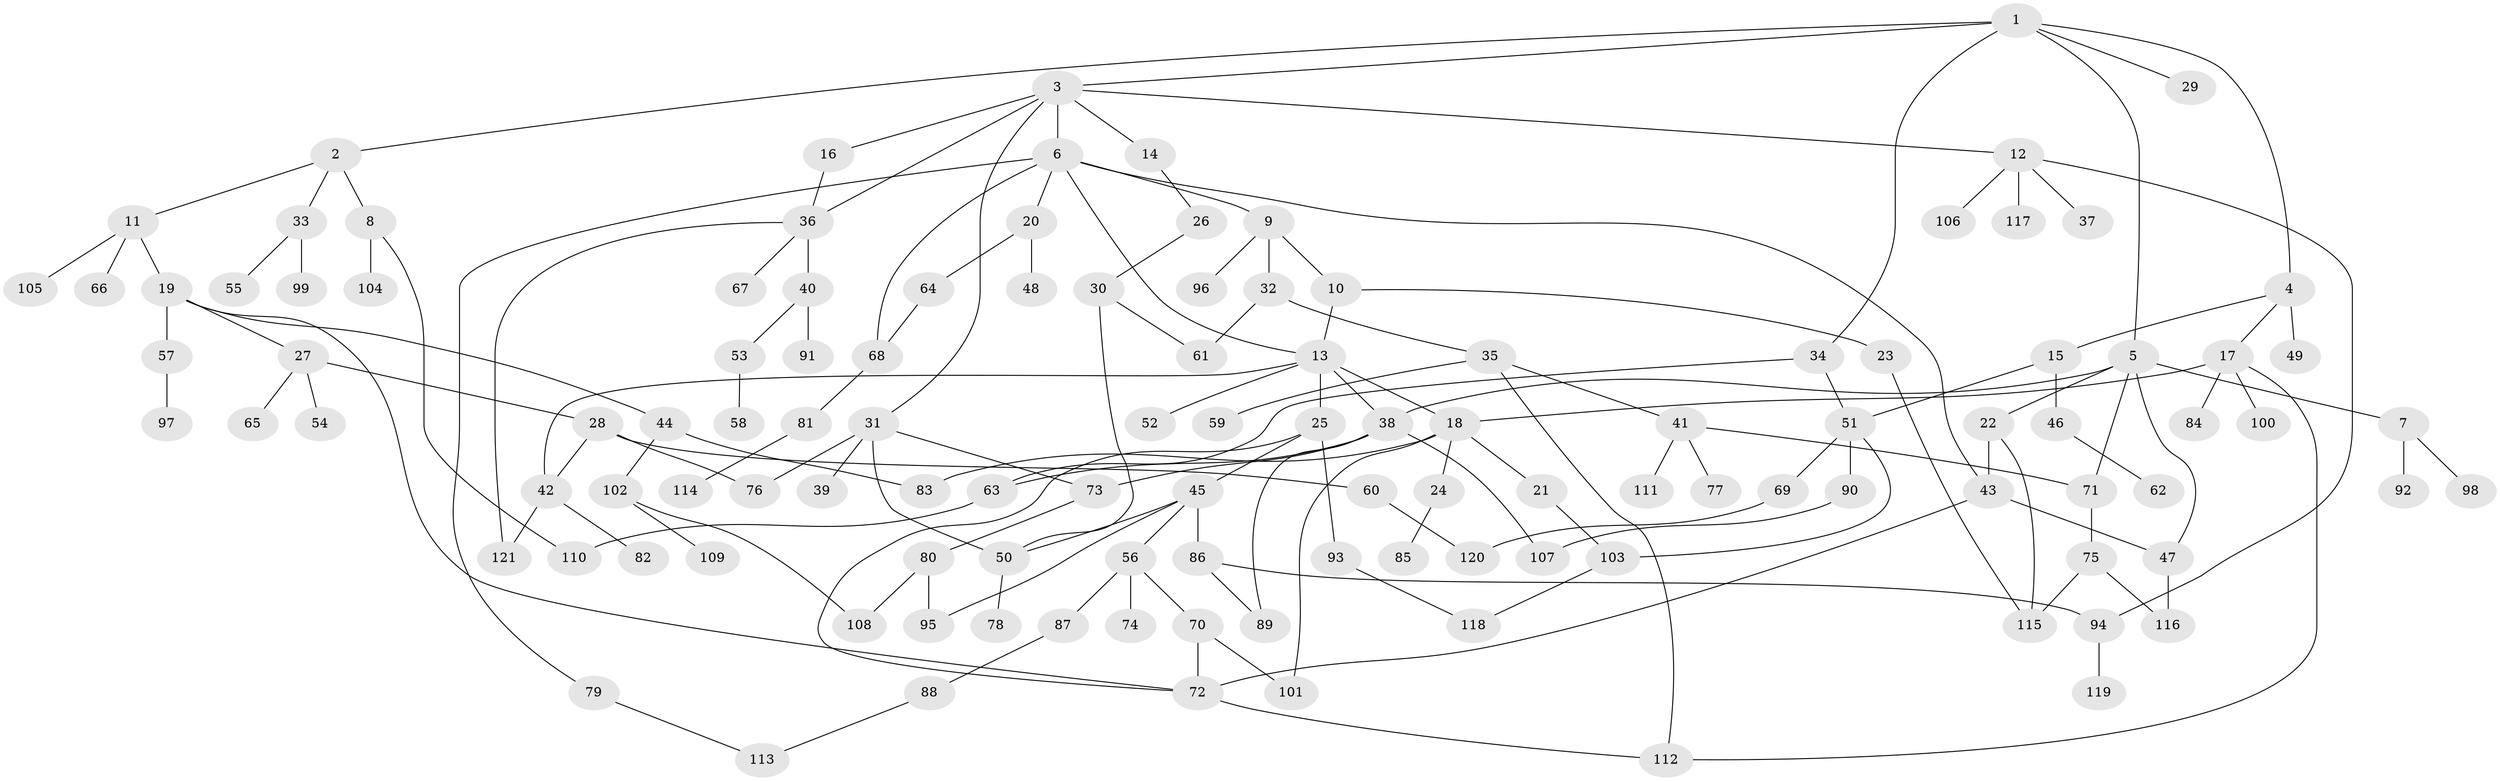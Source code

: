 // Generated by graph-tools (version 1.1) at 2025/49/03/09/25 03:49:20]
// undirected, 121 vertices, 157 edges
graph export_dot {
graph [start="1"]
  node [color=gray90,style=filled];
  1;
  2;
  3;
  4;
  5;
  6;
  7;
  8;
  9;
  10;
  11;
  12;
  13;
  14;
  15;
  16;
  17;
  18;
  19;
  20;
  21;
  22;
  23;
  24;
  25;
  26;
  27;
  28;
  29;
  30;
  31;
  32;
  33;
  34;
  35;
  36;
  37;
  38;
  39;
  40;
  41;
  42;
  43;
  44;
  45;
  46;
  47;
  48;
  49;
  50;
  51;
  52;
  53;
  54;
  55;
  56;
  57;
  58;
  59;
  60;
  61;
  62;
  63;
  64;
  65;
  66;
  67;
  68;
  69;
  70;
  71;
  72;
  73;
  74;
  75;
  76;
  77;
  78;
  79;
  80;
  81;
  82;
  83;
  84;
  85;
  86;
  87;
  88;
  89;
  90;
  91;
  92;
  93;
  94;
  95;
  96;
  97;
  98;
  99;
  100;
  101;
  102;
  103;
  104;
  105;
  106;
  107;
  108;
  109;
  110;
  111;
  112;
  113;
  114;
  115;
  116;
  117;
  118;
  119;
  120;
  121;
  1 -- 2;
  1 -- 3;
  1 -- 4;
  1 -- 5;
  1 -- 29;
  1 -- 34;
  2 -- 8;
  2 -- 11;
  2 -- 33;
  3 -- 6;
  3 -- 12;
  3 -- 14;
  3 -- 16;
  3 -- 31;
  3 -- 36;
  4 -- 15;
  4 -- 17;
  4 -- 49;
  5 -- 7;
  5 -- 22;
  5 -- 38;
  5 -- 47;
  5 -- 71;
  6 -- 9;
  6 -- 13;
  6 -- 20;
  6 -- 68;
  6 -- 79;
  6 -- 43;
  7 -- 92;
  7 -- 98;
  8 -- 104;
  8 -- 110;
  9 -- 10;
  9 -- 32;
  9 -- 96;
  10 -- 23;
  10 -- 13;
  11 -- 19;
  11 -- 66;
  11 -- 105;
  12 -- 37;
  12 -- 94;
  12 -- 106;
  12 -- 117;
  13 -- 25;
  13 -- 42;
  13 -- 52;
  13 -- 38;
  13 -- 18;
  14 -- 26;
  15 -- 46;
  15 -- 51;
  16 -- 36;
  17 -- 18;
  17 -- 84;
  17 -- 100;
  17 -- 112;
  18 -- 21;
  18 -- 24;
  18 -- 83;
  18 -- 101;
  19 -- 27;
  19 -- 44;
  19 -- 57;
  19 -- 72;
  20 -- 48;
  20 -- 64;
  21 -- 103;
  22 -- 43;
  22 -- 115;
  23 -- 115;
  24 -- 85;
  25 -- 45;
  25 -- 93;
  25 -- 72;
  26 -- 30;
  27 -- 28;
  27 -- 54;
  27 -- 65;
  28 -- 60;
  28 -- 76;
  28 -- 42;
  30 -- 50;
  30 -- 61;
  31 -- 39;
  31 -- 73;
  31 -- 50;
  31 -- 76;
  32 -- 35;
  32 -- 61;
  33 -- 55;
  33 -- 99;
  34 -- 51;
  34 -- 63;
  35 -- 41;
  35 -- 59;
  35 -- 112;
  36 -- 40;
  36 -- 67;
  36 -- 121;
  38 -- 107;
  38 -- 89;
  38 -- 73;
  38 -- 63;
  40 -- 53;
  40 -- 91;
  41 -- 77;
  41 -- 111;
  41 -- 71;
  42 -- 82;
  42 -- 121;
  43 -- 72;
  43 -- 47;
  44 -- 102;
  44 -- 83;
  45 -- 56;
  45 -- 86;
  45 -- 95;
  45 -- 50;
  46 -- 62;
  47 -- 116;
  50 -- 78;
  51 -- 69;
  51 -- 90;
  51 -- 103;
  53 -- 58;
  56 -- 70;
  56 -- 74;
  56 -- 87;
  57 -- 97;
  60 -- 120;
  63 -- 110;
  64 -- 68;
  68 -- 81;
  69 -- 120;
  70 -- 101;
  70 -- 72;
  71 -- 75;
  72 -- 112;
  73 -- 80;
  75 -- 115;
  75 -- 116;
  79 -- 113;
  80 -- 108;
  80 -- 95;
  81 -- 114;
  86 -- 89;
  86 -- 94;
  87 -- 88;
  88 -- 113;
  90 -- 107;
  93 -- 118;
  94 -- 119;
  102 -- 109;
  102 -- 108;
  103 -- 118;
}
